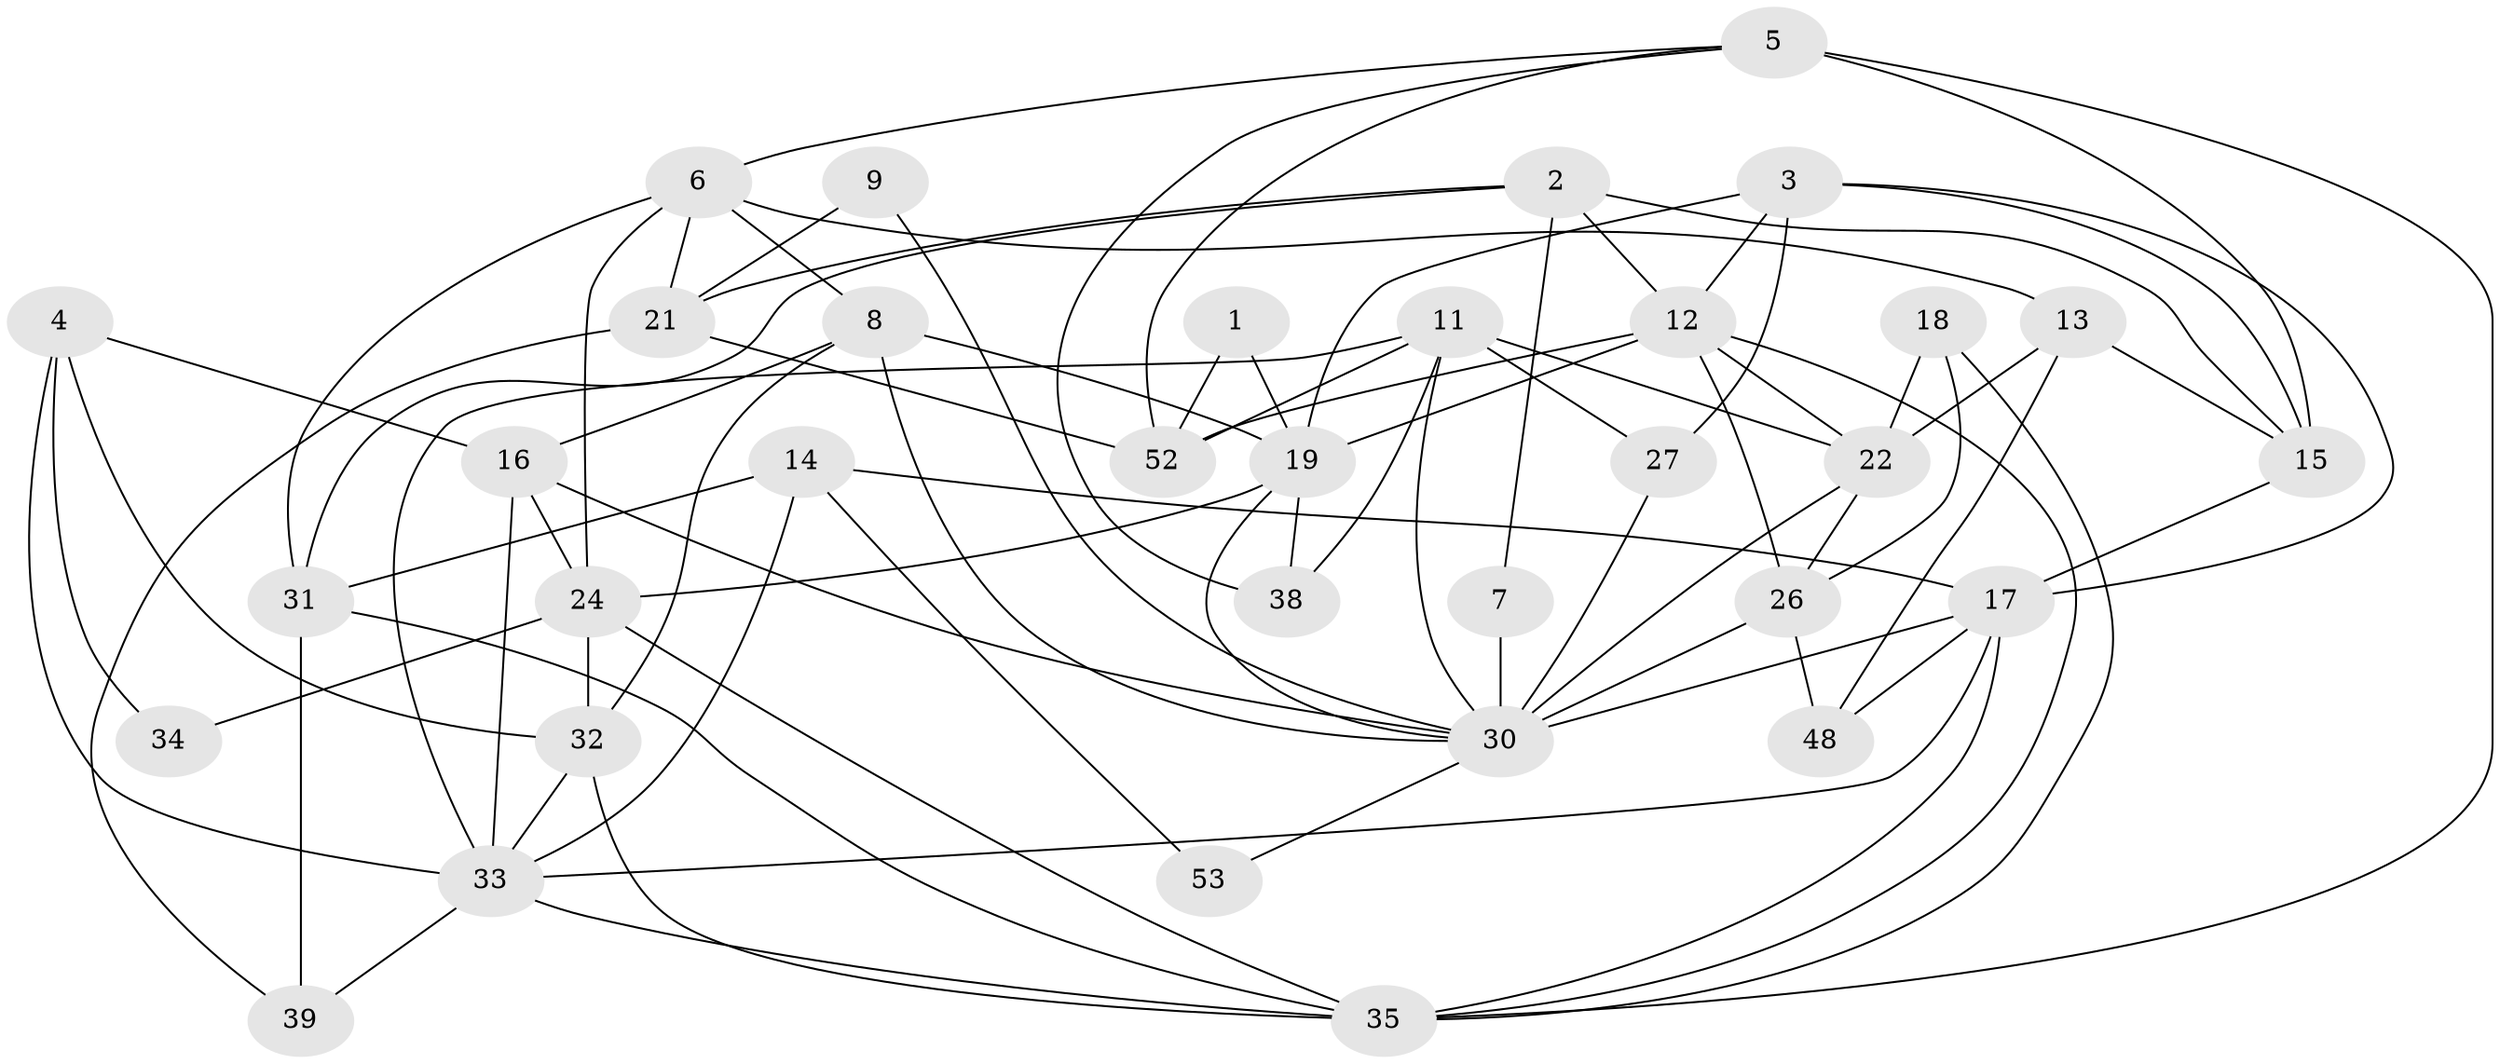 // original degree distribution, {2: 0.14814814814814814, 5: 0.18518518518518517, 3: 0.2962962962962963, 4: 0.24074074074074073, 6: 0.05555555555555555, 7: 0.018518518518518517, 9: 0.018518518518518517, 8: 0.037037037037037035}
// Generated by graph-tools (version 1.1) at 2025/11/02/27/25 16:11:21]
// undirected, 34 vertices, 82 edges
graph export_dot {
graph [start="1"]
  node [color=gray90,style=filled];
  1;
  2;
  3 [super="+41"];
  4 [super="+25"];
  5 [super="+10"];
  6 [super="+40"];
  7;
  8 [super="+20"];
  9;
  11 [super="+37"];
  12 [super="+46"];
  13 [super="+44"];
  14 [super="+47"];
  15 [super="+28"];
  16;
  17 [super="+23"];
  18;
  19 [super="+43"];
  21 [super="+42"];
  22 [super="+49"];
  24 [super="+54"];
  26 [super="+29"];
  27 [super="+51"];
  30 [super="+36"];
  31;
  32;
  33 [super="+50"];
  34;
  35 [super="+45"];
  38;
  39;
  48;
  52;
  53;
  1 -- 52;
  1 -- 19;
  2 -- 7;
  2 -- 21;
  2 -- 31;
  2 -- 12;
  2 -- 15;
  3 -- 17;
  3 -- 15;
  3 -- 19;
  3 -- 12;
  3 -- 27;
  4 -- 16;
  4 -- 32;
  4 -- 33;
  4 -- 34;
  5 -- 6;
  5 -- 15 [weight=2];
  5 -- 35;
  5 -- 52;
  5 -- 38;
  6 -- 8;
  6 -- 21;
  6 -- 24;
  6 -- 13;
  6 -- 31;
  7 -- 30;
  8 -- 30;
  8 -- 16;
  8 -- 32;
  8 -- 19;
  9 -- 21;
  9 -- 30;
  11 -- 33;
  11 -- 27 [weight=2];
  11 -- 38;
  11 -- 52;
  11 -- 22;
  11 -- 30;
  12 -- 35;
  12 -- 22;
  12 -- 19;
  12 -- 52;
  12 -- 26;
  13 -- 22;
  13 -- 48;
  13 -- 15;
  14 -- 17;
  14 -- 33;
  14 -- 53;
  14 -- 31;
  15 -- 17;
  16 -- 33;
  16 -- 24;
  16 -- 30;
  17 -- 30 [weight=2];
  17 -- 48;
  17 -- 35;
  17 -- 33;
  18 -- 22;
  18 -- 35;
  18 -- 26;
  19 -- 38;
  19 -- 24;
  19 -- 30;
  21 -- 52;
  21 -- 39;
  22 -- 30 [weight=2];
  22 -- 26;
  24 -- 34;
  24 -- 32;
  24 -- 35;
  26 -- 48;
  26 -- 30;
  27 -- 30;
  30 -- 53;
  31 -- 39;
  31 -- 35;
  32 -- 33;
  32 -- 35;
  33 -- 39;
  33 -- 35;
}
